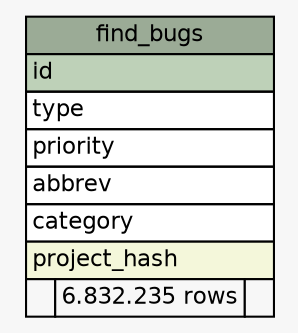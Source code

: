 // dot 2.36.0 on Mac OS X 10.10.3
// SchemaSpy rev 590
digraph "find_bugs" {
  graph [
    rankdir="RL"
    bgcolor="#f7f7f7"
    nodesep="0.18"
    ranksep="0.46"
    fontname="Helvetica"
    fontsize="11"
  ];
  node [
    fontname="Helvetica"
    fontsize="11"
    shape="plaintext"
  ];
  edge [
    arrowsize="0.8"
  ];
  "find_bugs" [
    label=<
    <TABLE BORDER="0" CELLBORDER="1" CELLSPACING="0" BGCOLOR="#ffffff">
      <TR><TD COLSPAN="3" BGCOLOR="#9bab96" ALIGN="CENTER">find_bugs</TD></TR>
      <TR><TD PORT="id" COLSPAN="3" BGCOLOR="#bed1b8" ALIGN="LEFT">id</TD></TR>
      <TR><TD PORT="type" COLSPAN="3" ALIGN="LEFT">type</TD></TR>
      <TR><TD PORT="priority" COLSPAN="3" ALIGN="LEFT">priority</TD></TR>
      <TR><TD PORT="abbrev" COLSPAN="3" ALIGN="LEFT">abbrev</TD></TR>
      <TR><TD PORT="category" COLSPAN="3" ALIGN="LEFT">category</TD></TR>
      <TR><TD PORT="project_hash" COLSPAN="3" BGCOLOR="#f4f7da" ALIGN="LEFT">project_hash</TD></TR>
      <TR><TD ALIGN="LEFT" BGCOLOR="#f7f7f7">  </TD><TD ALIGN="RIGHT" BGCOLOR="#f7f7f7">6.832.235 rows</TD><TD ALIGN="RIGHT" BGCOLOR="#f7f7f7">  </TD></TR>
    </TABLE>>
    URL="tables/find_bugs.html"
    tooltip="find_bugs"
  ];
}
